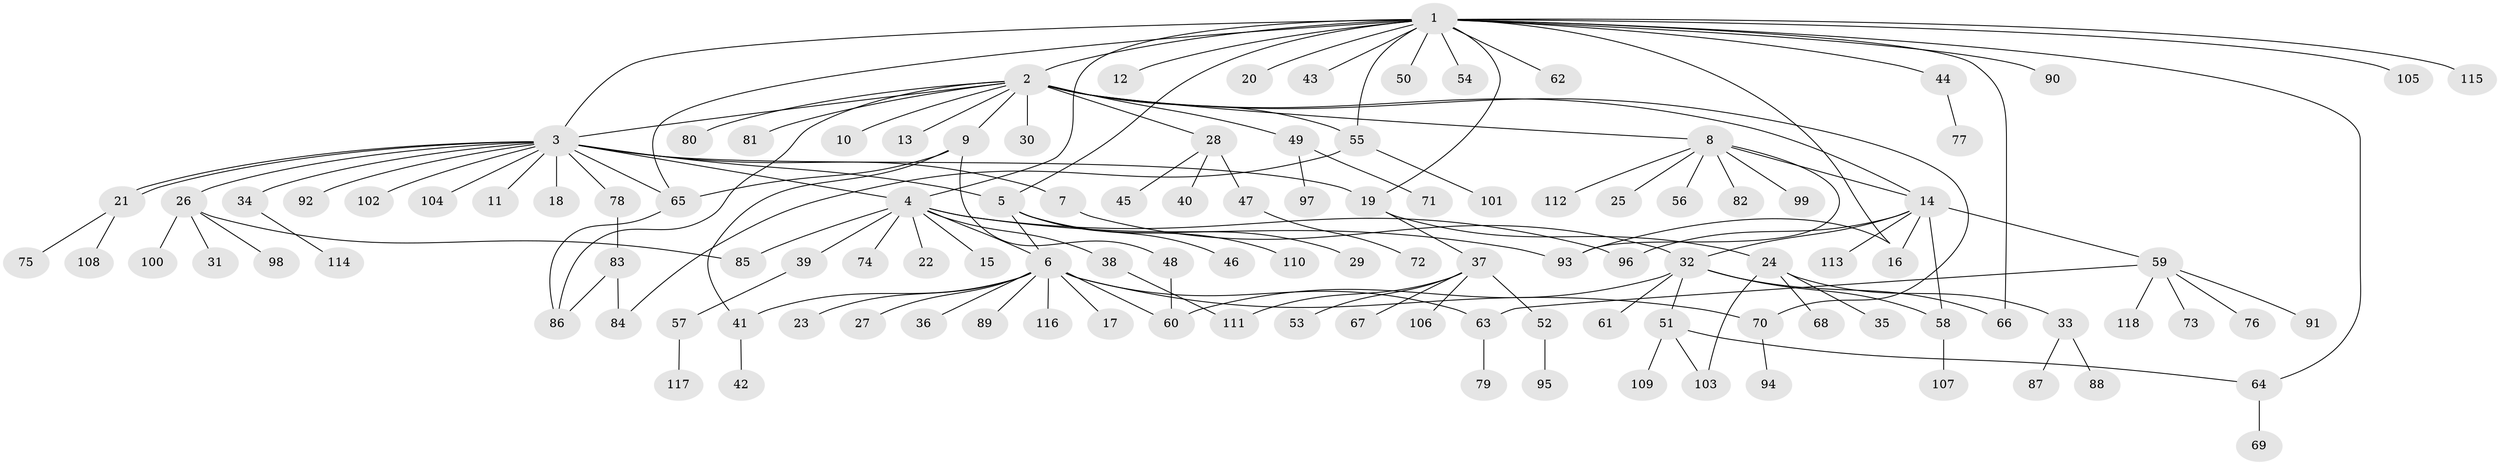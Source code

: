 // Generated by graph-tools (version 1.1) at 2025/49/03/09/25 03:49:47]
// undirected, 118 vertices, 145 edges
graph export_dot {
graph [start="1"]
  node [color=gray90,style=filled];
  1;
  2;
  3;
  4;
  5;
  6;
  7;
  8;
  9;
  10;
  11;
  12;
  13;
  14;
  15;
  16;
  17;
  18;
  19;
  20;
  21;
  22;
  23;
  24;
  25;
  26;
  27;
  28;
  29;
  30;
  31;
  32;
  33;
  34;
  35;
  36;
  37;
  38;
  39;
  40;
  41;
  42;
  43;
  44;
  45;
  46;
  47;
  48;
  49;
  50;
  51;
  52;
  53;
  54;
  55;
  56;
  57;
  58;
  59;
  60;
  61;
  62;
  63;
  64;
  65;
  66;
  67;
  68;
  69;
  70;
  71;
  72;
  73;
  74;
  75;
  76;
  77;
  78;
  79;
  80;
  81;
  82;
  83;
  84;
  85;
  86;
  87;
  88;
  89;
  90;
  91;
  92;
  93;
  94;
  95;
  96;
  97;
  98;
  99;
  100;
  101;
  102;
  103;
  104;
  105;
  106;
  107;
  108;
  109;
  110;
  111;
  112;
  113;
  114;
  115;
  116;
  117;
  118;
  1 -- 2;
  1 -- 3;
  1 -- 4;
  1 -- 5;
  1 -- 12;
  1 -- 19;
  1 -- 20;
  1 -- 43;
  1 -- 44;
  1 -- 50;
  1 -- 54;
  1 -- 55;
  1 -- 62;
  1 -- 64;
  1 -- 65;
  1 -- 66;
  1 -- 90;
  1 -- 93;
  1 -- 105;
  1 -- 115;
  2 -- 3;
  2 -- 8;
  2 -- 9;
  2 -- 10;
  2 -- 13;
  2 -- 14;
  2 -- 28;
  2 -- 30;
  2 -- 49;
  2 -- 55;
  2 -- 70;
  2 -- 80;
  2 -- 81;
  2 -- 86;
  3 -- 4;
  3 -- 5;
  3 -- 7;
  3 -- 11;
  3 -- 18;
  3 -- 19;
  3 -- 21;
  3 -- 21;
  3 -- 26;
  3 -- 34;
  3 -- 65;
  3 -- 78;
  3 -- 92;
  3 -- 102;
  3 -- 104;
  4 -- 6;
  4 -- 15;
  4 -- 22;
  4 -- 38;
  4 -- 39;
  4 -- 74;
  4 -- 85;
  4 -- 93;
  4 -- 96;
  5 -- 6;
  5 -- 29;
  5 -- 46;
  5 -- 110;
  6 -- 17;
  6 -- 23;
  6 -- 27;
  6 -- 36;
  6 -- 41;
  6 -- 60;
  6 -- 63;
  6 -- 70;
  6 -- 89;
  6 -- 116;
  7 -- 32;
  8 -- 14;
  8 -- 25;
  8 -- 56;
  8 -- 82;
  8 -- 93;
  8 -- 99;
  8 -- 112;
  9 -- 41;
  9 -- 48;
  9 -- 65;
  14 -- 16;
  14 -- 32;
  14 -- 58;
  14 -- 59;
  14 -- 96;
  14 -- 113;
  19 -- 24;
  19 -- 37;
  21 -- 75;
  21 -- 108;
  24 -- 33;
  24 -- 35;
  24 -- 68;
  24 -- 103;
  26 -- 31;
  26 -- 85;
  26 -- 98;
  26 -- 100;
  28 -- 40;
  28 -- 45;
  28 -- 47;
  32 -- 51;
  32 -- 58;
  32 -- 60;
  32 -- 61;
  32 -- 66;
  33 -- 87;
  33 -- 88;
  34 -- 114;
  37 -- 52;
  37 -- 53;
  37 -- 67;
  37 -- 106;
  37 -- 111;
  38 -- 111;
  39 -- 57;
  41 -- 42;
  44 -- 77;
  47 -- 72;
  48 -- 60;
  49 -- 71;
  49 -- 97;
  51 -- 64;
  51 -- 103;
  51 -- 109;
  52 -- 95;
  55 -- 84;
  55 -- 101;
  57 -- 117;
  58 -- 107;
  59 -- 63;
  59 -- 73;
  59 -- 76;
  59 -- 91;
  59 -- 118;
  63 -- 79;
  64 -- 69;
  65 -- 86;
  70 -- 94;
  78 -- 83;
  83 -- 84;
  83 -- 86;
}
